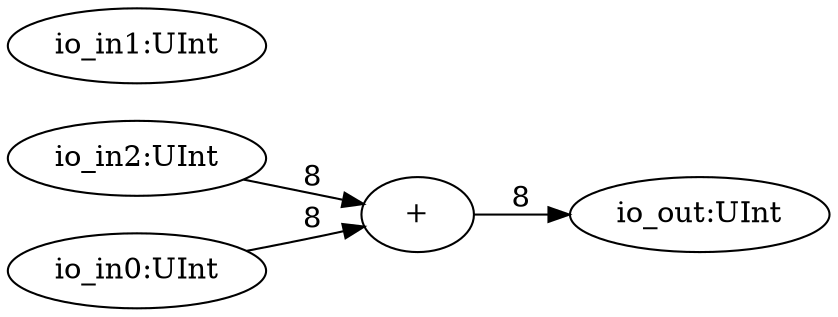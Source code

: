 digraph ZeroWidthTest_foldRComp_1{
rankdir = LR;
  io_out[label="io_out:UInt"];
  T0[label="+"];
  io_in2[label="io_in2:UInt"];
  io_in0[label="io_in0:UInt"];
  io_in1[label="io_in1:UInt"];
  T0 -> io_out[label="8"];
  io_in0 -> T0[label="8"];
  io_in2 -> T0[label="8"];
}